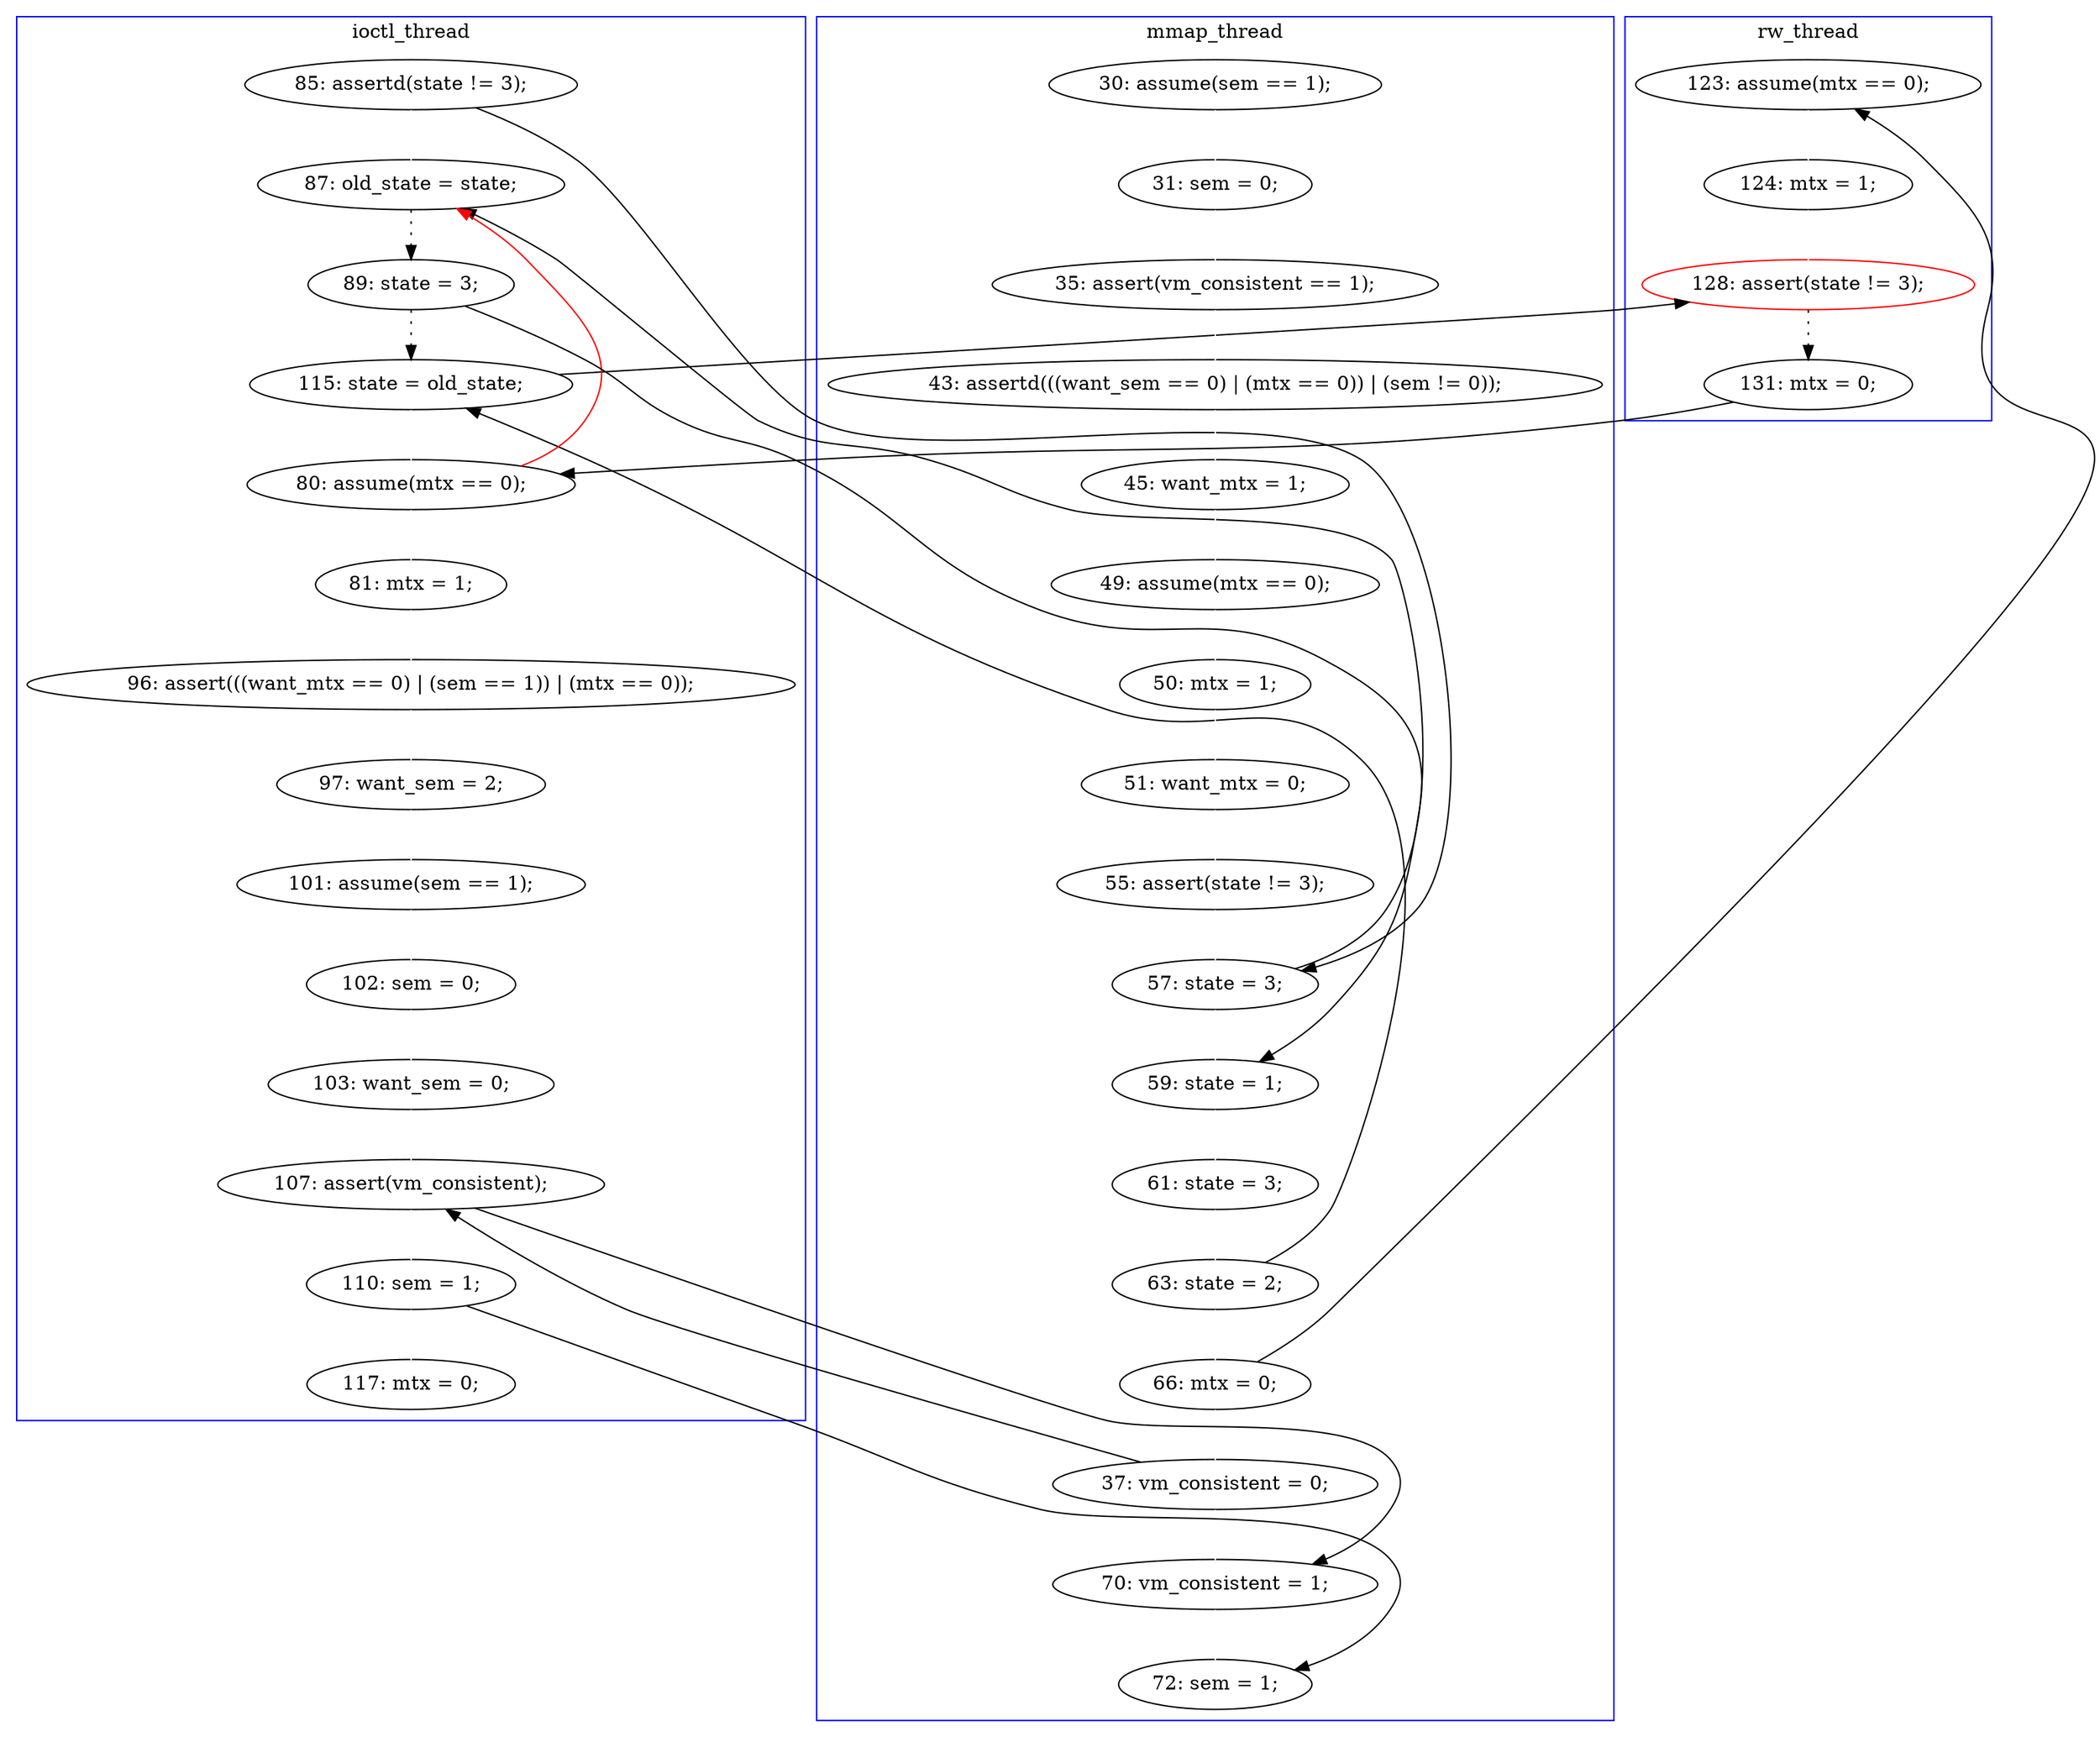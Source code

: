 digraph Counterexample {
	22 -> 23 [color = black, style = solid, constraint = false]
	11 -> 12 [color = white, style = solid]
	20 -> 23 [color = white, style = solid]
	28 -> 30 [color = white, style = solid]
	17 -> 18 [color = white, style = solid]
	26 -> 28 [color = white, style = solid]
	18 -> 19 [color = white, style = solid]
	33 -> 36 [color = black, style = solid, constraint = false]
	19 -> 21 [color = white, style = solid]
	33 -> 38 [color = white, style = solid]
	42 -> 43 [color = white, style = solid]
	23 -> 24 [color = black, style = dotted]
	31 -> 32 [color = white, style = solid]
	34 -> 35 [color = white, style = solid]
	41 -> 42 [color = white, style = solid]
	35 -> 36 [color = white, style = solid]
	13 -> 14 [color = white, style = solid]
	45 -> 46 [color = white, style = solid]
	38 -> 39 [color = white, style = solid]
	48 -> 50 [color = white, style = solid]
	46 -> 47 [color = white, style = solid]
	30 -> 31 [color = white, style = solid]
	12 -> 13 [color = white, style = solid]
	30 -> 33 [color = black, style = solid, constraint = false]
	46 -> 48 [color = black, style = solid, constraint = false]
	47 -> 49 [color = white, style = solid]
	22 -> 26 [color = white, style = solid]
	36 -> 37 [color = black, style = dotted]
	32 -> 48 [color = white, style = solid]
	16 -> 17 [color = white, style = solid]
	37 -> 38 [color = black, style = solid, constraint = false]
	31 -> 34 [color = black, style = solid, constraint = false]
	14 -> 16 [color = white, style = solid]
	24 -> 33 [color = black, style = dotted]
	38 -> 23 [color = red, style = solid, constraint = false]
	21 -> 22 [color = white, style = solid]
	39 -> 41 [color = white, style = solid]
	20 -> 22 [color = black, style = solid, constraint = false]
	43 -> 44 [color = white, style = solid]
	44 -> 45 [color = white, style = solid]
	32 -> 46 [color = black, style = solid, constraint = false]
	47 -> 50 [color = black, style = solid, constraint = false]
	24 -> 26 [color = black, style = solid, constraint = false]
	subgraph cluster1 {
		label = mmap_thread
		color = blue
		11  [label = "30: assume(sem == 1);"]
		22  [label = "57: state = 3;"]
		14  [label = "43: assertd(((want_sem == 0) | (mtx == 0)) | (sem != 0));"]
		32  [label = "37: vm_consistent = 0;"]
		16  [label = "45: want_mtx = 1;"]
		50  [label = "72: sem = 1;"]
		17  [label = "49: assume(mtx == 0);"]
		19  [label = "51: want_mtx = 0;"]
		21  [label = "55: assert(state != 3);"]
		26  [label = "59: state = 1;"]
		31  [label = "66: mtx = 0;"]
		13  [label = "35: assert(vm_consistent == 1);"]
		28  [label = "61: state = 3;"]
		30  [label = "63: state = 2;"]
		18  [label = "50: mtx = 1;"]
		12  [label = "31: sem = 0;"]
		48  [label = "70: vm_consistent = 1;"]
	}
	subgraph cluster3 {
		label = rw_thread
		color = blue
		34  [label = "123: assume(mtx == 0);"]
		36  [label = "128: assert(state != 3);", color = red]
		35  [label = "124: mtx = 1;"]
		37  [label = "131: mtx = 0;"]
	}
	subgraph cluster2 {
		label = ioctl_thread
		color = blue
		44  [label = "102: sem = 0;"]
		46  [label = "107: assert(vm_consistent);"]
		42  [label = "97: want_sem = 2;"]
		41  [label = "96: assert(((want_mtx == 0) | (sem == 1)) | (mtx == 0));"]
		33  [label = "115: state = old_state;"]
		49  [label = "117: mtx = 0;"]
		20  [label = "85: assertd(state != 3);"]
		24  [label = "89: state = 3;"]
		45  [label = "103: want_sem = 0;"]
		47  [label = "110: sem = 1;"]
		23  [label = "87: old_state = state;"]
		43  [label = "101: assume(sem == 1);"]
		38  [label = "80: assume(mtx == 0);"]
		39  [label = "81: mtx = 1;"]
	}
}